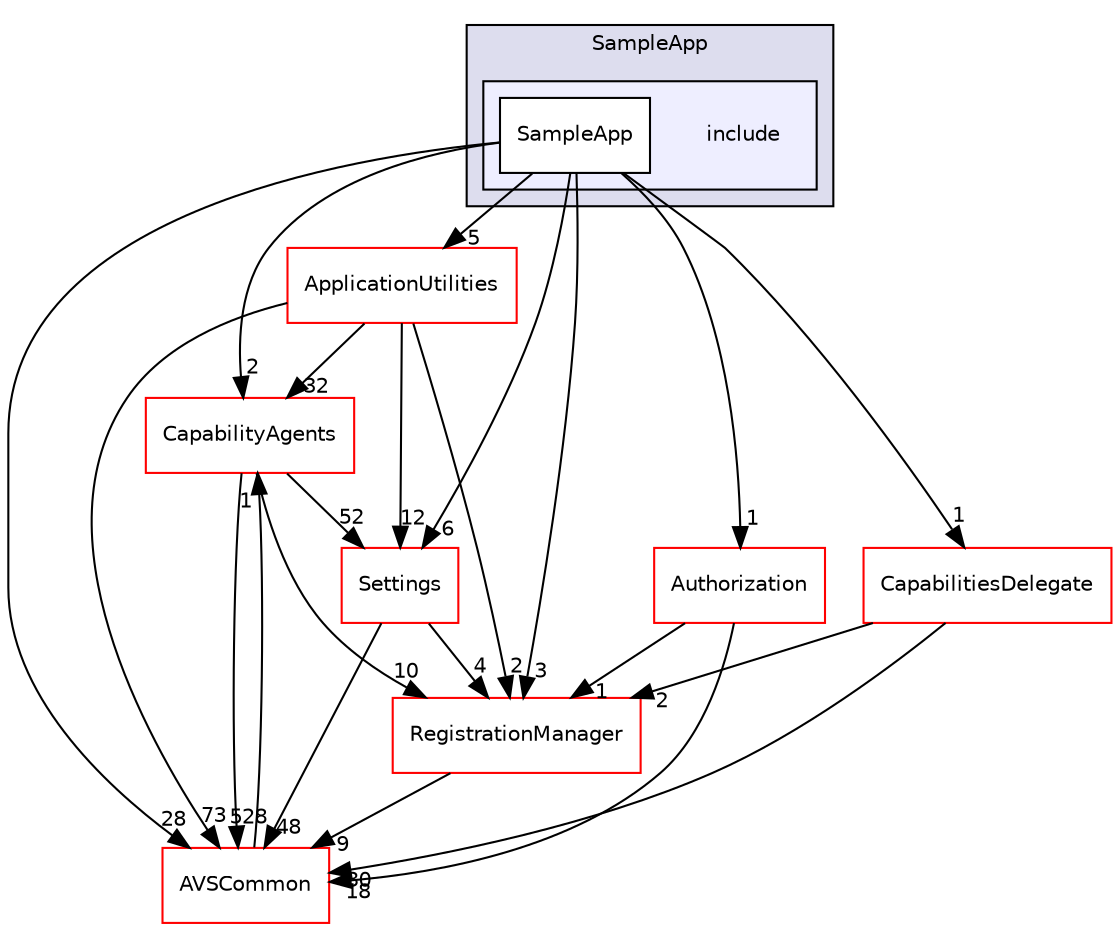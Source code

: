 digraph "/workplace/avs-device-sdk/SampleApp/include" {
  compound=true
  node [ fontsize="10", fontname="Helvetica"];
  edge [ labelfontsize="10", labelfontname="Helvetica"];
  subgraph clusterdir_69fa8d0f4fee2820ffc8601fbf428b42 {
    graph [ bgcolor="#ddddee", pencolor="black", label="SampleApp" fontname="Helvetica", fontsize="10", URL="dir_69fa8d0f4fee2820ffc8601fbf428b42.html"]
  subgraph clusterdir_db613c36c14f3946188c6043fb421073 {
    graph [ bgcolor="#eeeeff", pencolor="black", label="" URL="dir_db613c36c14f3946188c6043fb421073.html"];
    dir_db613c36c14f3946188c6043fb421073 [shape=plaintext label="include"];
    dir_830f5381c57e8a6474fdf7a7193759cc [shape=box label="SampleApp" color="black" fillcolor="white" style="filled" URL="dir_830f5381c57e8a6474fdf7a7193759cc.html"];
  }
  }
  dir_748b5abbb33df61eda67007924a1a0cb [shape=box label="ApplicationUtilities" fillcolor="white" style="filled" color="red" URL="dir_748b5abbb33df61eda67007924a1a0cb.html"];
  dir_7cf910bd1d7603f12ef47ff650cec893 [shape=box label="CapabilityAgents" fillcolor="white" style="filled" color="red" URL="dir_7cf910bd1d7603f12ef47ff650cec893.html"];
  dir_cb95416188067ed3b93365313f46b1cf [shape=box label="Authorization" fillcolor="white" style="filled" color="red" URL="dir_cb95416188067ed3b93365313f46b1cf.html"];
  dir_8ae0dd75af039a94f4269584fb8eef13 [shape=box label="Settings" fillcolor="white" style="filled" color="red" URL="dir_8ae0dd75af039a94f4269584fb8eef13.html"];
  dir_13e65effb2bde530b17b3d5eefcd0266 [shape=box label="AVSCommon" fillcolor="white" style="filled" color="red" URL="dir_13e65effb2bde530b17b3d5eefcd0266.html"];
  dir_b14333b5607b47fe7356eaa790107bd3 [shape=box label="RegistrationManager" fillcolor="white" style="filled" color="red" URL="dir_b14333b5607b47fe7356eaa790107bd3.html"];
  dir_924a657fe36215a0159270de1b610651 [shape=box label="CapabilitiesDelegate" fillcolor="white" style="filled" color="red" URL="dir_924a657fe36215a0159270de1b610651.html"];
  dir_830f5381c57e8a6474fdf7a7193759cc->dir_748b5abbb33df61eda67007924a1a0cb [headlabel="5", labeldistance=1.5 headhref="dir_000281_000026.html"];
  dir_830f5381c57e8a6474fdf7a7193759cc->dir_7cf910bd1d7603f12ef47ff650cec893 [headlabel="2", labeldistance=1.5 headhref="dir_000281_000054.html"];
  dir_830f5381c57e8a6474fdf7a7193759cc->dir_cb95416188067ed3b93365313f46b1cf [headlabel="1", labeldistance=1.5 headhref="dir_000281_000275.html"];
  dir_830f5381c57e8a6474fdf7a7193759cc->dir_8ae0dd75af039a94f4269584fb8eef13 [headlabel="6", labeldistance=1.5 headhref="dir_000281_000283.html"];
  dir_830f5381c57e8a6474fdf7a7193759cc->dir_13e65effb2bde530b17b3d5eefcd0266 [headlabel="28", labeldistance=1.5 headhref="dir_000281_000015.html"];
  dir_830f5381c57e8a6474fdf7a7193759cc->dir_b14333b5607b47fe7356eaa790107bd3 [headlabel="3", labeldistance=1.5 headhref="dir_000281_000269.html"];
  dir_830f5381c57e8a6474fdf7a7193759cc->dir_924a657fe36215a0159270de1b610651 [headlabel="1", labeldistance=1.5 headhref="dir_000281_000133.html"];
  dir_748b5abbb33df61eda67007924a1a0cb->dir_7cf910bd1d7603f12ef47ff650cec893 [headlabel="32", labeldistance=1.5 headhref="dir_000026_000054.html"];
  dir_748b5abbb33df61eda67007924a1a0cb->dir_8ae0dd75af039a94f4269584fb8eef13 [headlabel="12", labeldistance=1.5 headhref="dir_000026_000283.html"];
  dir_748b5abbb33df61eda67007924a1a0cb->dir_13e65effb2bde530b17b3d5eefcd0266 [headlabel="73", labeldistance=1.5 headhref="dir_000026_000015.html"];
  dir_748b5abbb33df61eda67007924a1a0cb->dir_b14333b5607b47fe7356eaa790107bd3 [headlabel="2", labeldistance=1.5 headhref="dir_000026_000269.html"];
  dir_7cf910bd1d7603f12ef47ff650cec893->dir_8ae0dd75af039a94f4269584fb8eef13 [headlabel="52", labeldistance=1.5 headhref="dir_000054_000283.html"];
  dir_7cf910bd1d7603f12ef47ff650cec893->dir_13e65effb2bde530b17b3d5eefcd0266 [headlabel="528", labeldistance=1.5 headhref="dir_000054_000015.html"];
  dir_7cf910bd1d7603f12ef47ff650cec893->dir_b14333b5607b47fe7356eaa790107bd3 [headlabel="10", labeldistance=1.5 headhref="dir_000054_000269.html"];
  dir_cb95416188067ed3b93365313f46b1cf->dir_13e65effb2bde530b17b3d5eefcd0266 [headlabel="18", labeldistance=1.5 headhref="dir_000275_000015.html"];
  dir_cb95416188067ed3b93365313f46b1cf->dir_b14333b5607b47fe7356eaa790107bd3 [headlabel="1", labeldistance=1.5 headhref="dir_000275_000269.html"];
  dir_8ae0dd75af039a94f4269584fb8eef13->dir_13e65effb2bde530b17b3d5eefcd0266 [headlabel="48", labeldistance=1.5 headhref="dir_000283_000015.html"];
  dir_8ae0dd75af039a94f4269584fb8eef13->dir_b14333b5607b47fe7356eaa790107bd3 [headlabel="4", labeldistance=1.5 headhref="dir_000283_000269.html"];
  dir_13e65effb2bde530b17b3d5eefcd0266->dir_7cf910bd1d7603f12ef47ff650cec893 [headlabel="1", labeldistance=1.5 headhref="dir_000015_000054.html"];
  dir_b14333b5607b47fe7356eaa790107bd3->dir_13e65effb2bde530b17b3d5eefcd0266 [headlabel="9", labeldistance=1.5 headhref="dir_000269_000015.html"];
  dir_924a657fe36215a0159270de1b610651->dir_13e65effb2bde530b17b3d5eefcd0266 [headlabel="30", labeldistance=1.5 headhref="dir_000133_000015.html"];
  dir_924a657fe36215a0159270de1b610651->dir_b14333b5607b47fe7356eaa790107bd3 [headlabel="2", labeldistance=1.5 headhref="dir_000133_000269.html"];
}
